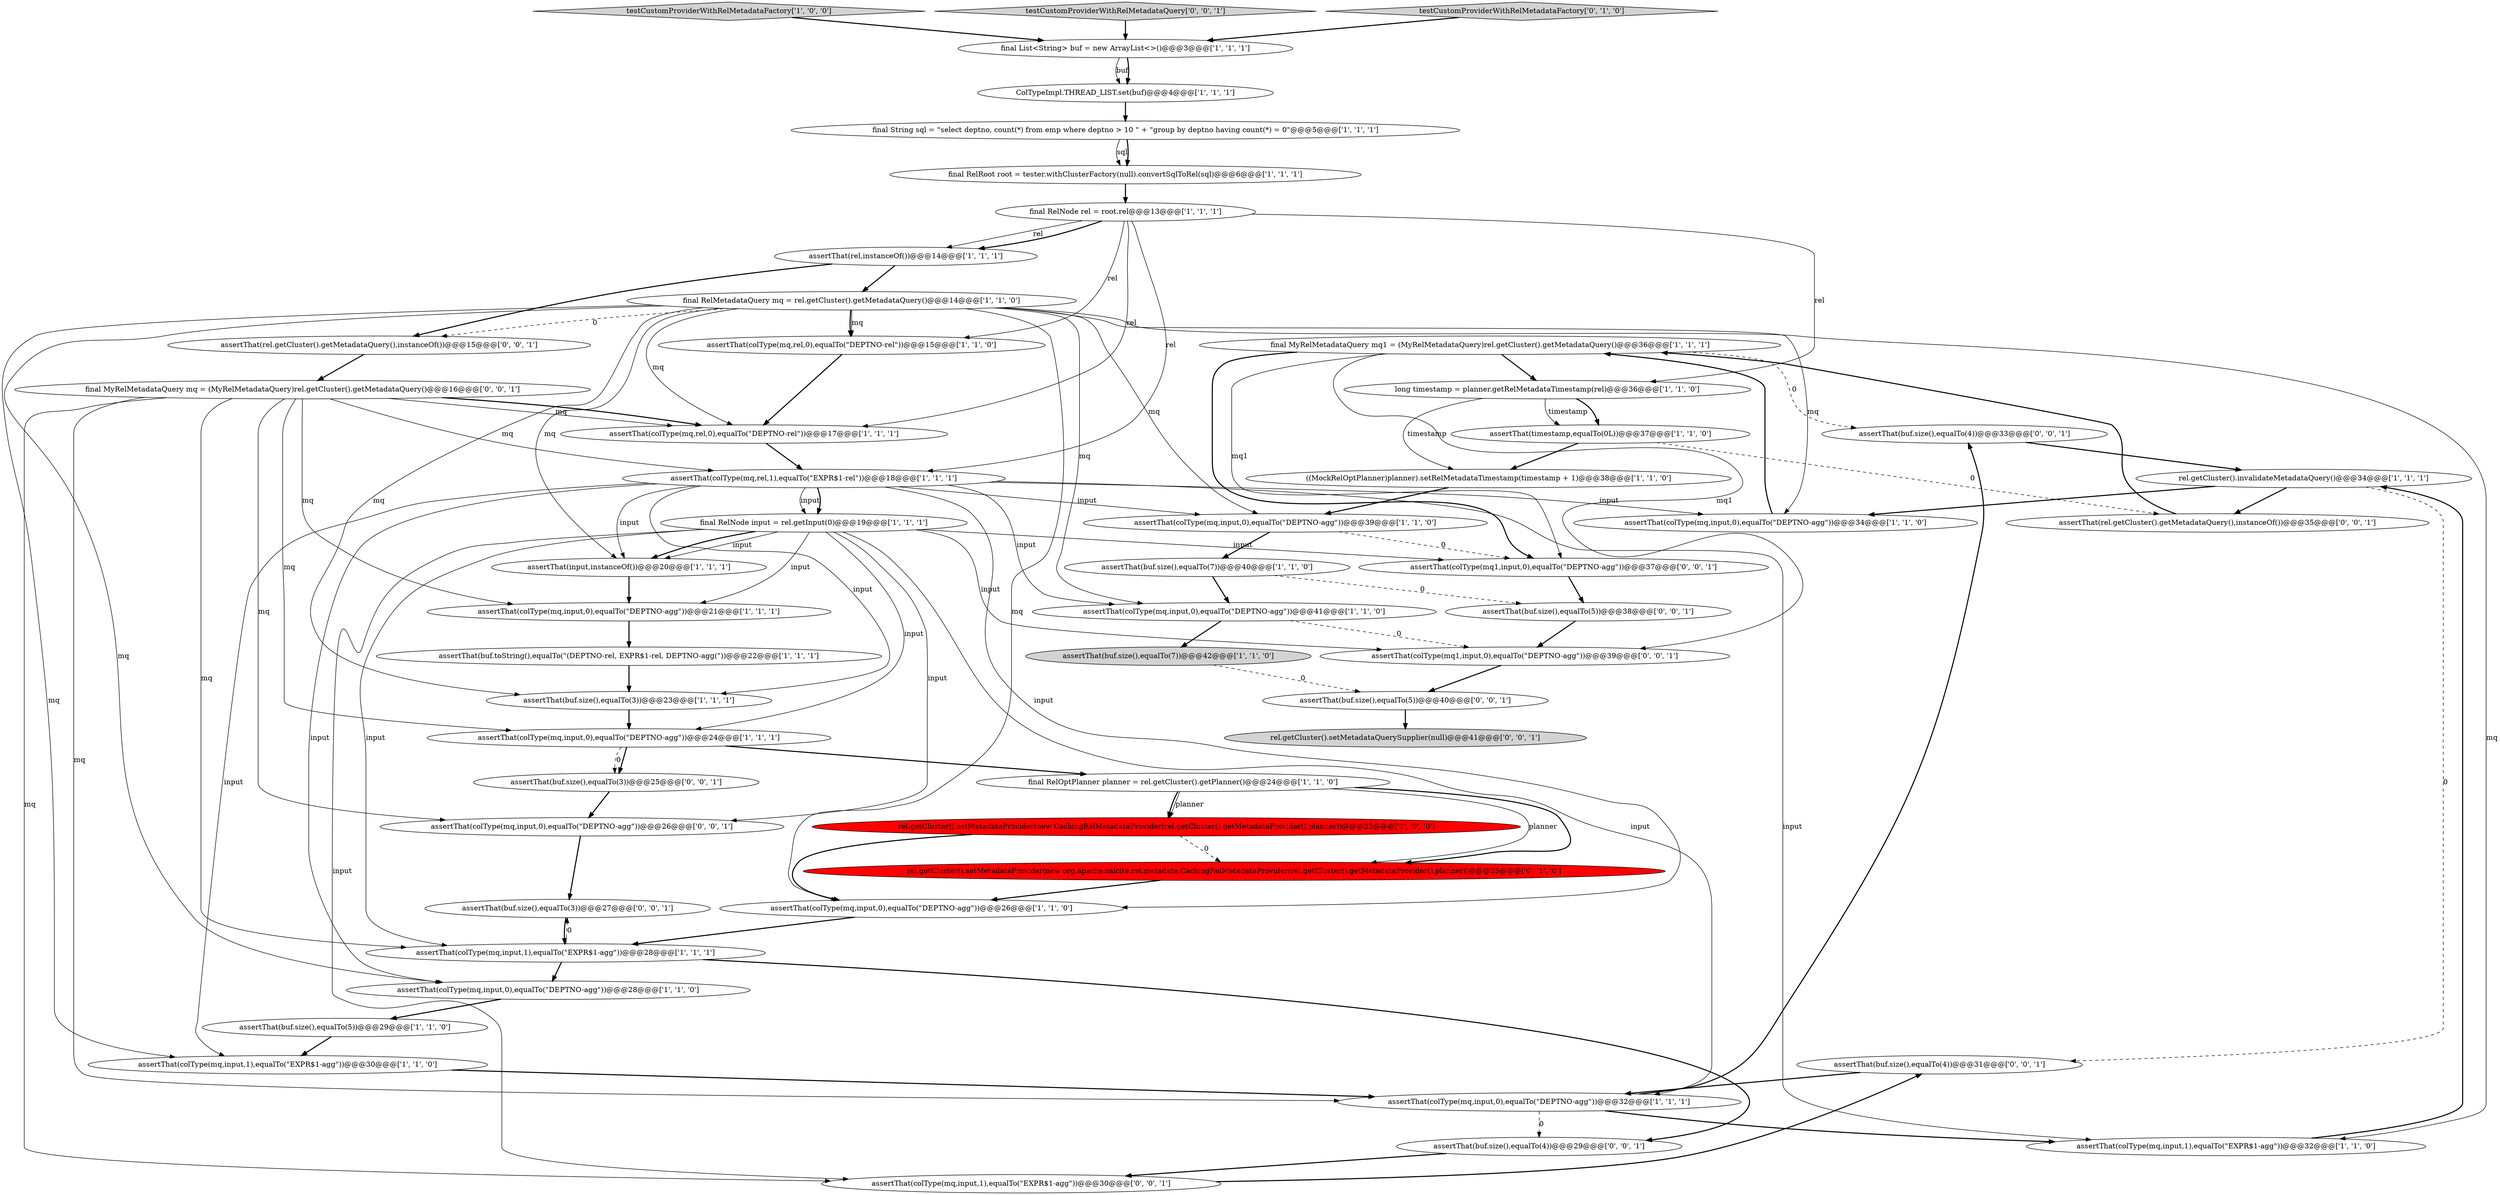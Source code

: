 digraph {
47 [style = filled, label = "assertThat(buf.size(),equalTo(5))@@@40@@@['0', '0', '1']", fillcolor = white, shape = ellipse image = "AAA0AAABBB3BBB"];
24 [style = filled, label = "final RelOptPlanner planner = rel.getCluster().getPlanner()@@@24@@@['1', '1', '0']", fillcolor = white, shape = ellipse image = "AAA0AAABBB1BBB"];
31 [style = filled, label = "assertThat(buf.size(),equalTo(7))@@@40@@@['1', '1', '0']", fillcolor = white, shape = ellipse image = "AAA0AAABBB1BBB"];
32 [style = filled, label = "rel.getCluster().setMetadataProvider(new CachingRelMetadataProvider(rel.getCluster().getMetadataProvider(),planner))@@@25@@@['1', '0', '0']", fillcolor = red, shape = ellipse image = "AAA1AAABBB1BBB"];
52 [style = filled, label = "final MyRelMetadataQuery mq = (MyRelMetadataQuery)rel.getCluster().getMetadataQuery()@@@16@@@['0', '0', '1']", fillcolor = white, shape = ellipse image = "AAA0AAABBB3BBB"];
13 [style = filled, label = "assertThat(buf.size(),equalTo(3))@@@23@@@['1', '1', '1']", fillcolor = white, shape = ellipse image = "AAA0AAABBB1BBB"];
3 [style = filled, label = "assertThat(colType(mq,input,0),equalTo(\"DEPTNO-agg\"))@@@39@@@['1', '1', '0']", fillcolor = white, shape = ellipse image = "AAA0AAABBB1BBB"];
10 [style = filled, label = "assertThat(buf.toString(),equalTo(\"(DEPTNO-rel, EXPR$1-rel, DEPTNO-agg(\"))@@@22@@@['1', '1', '1']", fillcolor = white, shape = ellipse image = "AAA0AAABBB1BBB"];
48 [style = filled, label = "assertThat(colType(mq,input,0),equalTo(\"DEPTNO-agg\"))@@@26@@@['0', '0', '1']", fillcolor = white, shape = ellipse image = "AAA0AAABBB3BBB"];
25 [style = filled, label = "final String sql = \"select deptno, count(*) from emp where deptno > 10 \" + \"group by deptno having count(*) = 0\"@@@5@@@['1', '1', '1']", fillcolor = white, shape = ellipse image = "AAA0AAABBB1BBB"];
49 [style = filled, label = "assertThat(buf.size(),equalTo(3))@@@25@@@['0', '0', '1']", fillcolor = white, shape = ellipse image = "AAA0AAABBB3BBB"];
36 [style = filled, label = "rel.getCluster().setMetadataProvider(new org.apache.calcite.rel.metadata.CachingRelMetadataProvider(rel.getCluster().getMetadataProvider(),planner))@@@25@@@['0', '1', '0']", fillcolor = red, shape = ellipse image = "AAA1AAABBB2BBB"];
27 [style = filled, label = "testCustomProviderWithRelMetadataFactory['1', '0', '0']", fillcolor = lightgray, shape = diamond image = "AAA0AAABBB1BBB"];
8 [style = filled, label = "final RelMetadataQuery mq = rel.getCluster().getMetadataQuery()@@@14@@@['1', '1', '0']", fillcolor = white, shape = ellipse image = "AAA0AAABBB1BBB"];
40 [style = filled, label = "assertThat(colType(mq,input,1),equalTo(\"EXPR$1-agg\"))@@@30@@@['0', '0', '1']", fillcolor = white, shape = ellipse image = "AAA0AAABBB3BBB"];
44 [style = filled, label = "assertThat(buf.size(),equalTo(4))@@@33@@@['0', '0', '1']", fillcolor = white, shape = ellipse image = "AAA0AAABBB3BBB"];
43 [style = filled, label = "assertThat(rel.getCluster().getMetadataQuery(),instanceOf())@@@35@@@['0', '0', '1']", fillcolor = white, shape = ellipse image = "AAA0AAABBB3BBB"];
46 [style = filled, label = "assertThat(colType(mq1,input,0),equalTo(\"DEPTNO-agg\"))@@@39@@@['0', '0', '1']", fillcolor = white, shape = ellipse image = "AAA0AAABBB3BBB"];
30 [style = filled, label = "assertThat(buf.size(),equalTo(7))@@@42@@@['1', '1', '0']", fillcolor = lightgray, shape = ellipse image = "AAA0AAABBB1BBB"];
6 [style = filled, label = "assertThat(colType(mq,input,1),equalTo(\"EXPR$1-agg\"))@@@28@@@['1', '1', '1']", fillcolor = white, shape = ellipse image = "AAA0AAABBB1BBB"];
35 [style = filled, label = "final MyRelMetadataQuery mq1 = (MyRelMetadataQuery)rel.getCluster().getMetadataQuery()@@@36@@@['1', '1', '1']", fillcolor = white, shape = ellipse image = "AAA0AAABBB1BBB"];
1 [style = filled, label = "assertThat(colType(mq,input,0),equalTo(\"DEPTNO-agg\"))@@@34@@@['1', '1', '0']", fillcolor = white, shape = ellipse image = "AAA0AAABBB1BBB"];
16 [style = filled, label = "assertThat(colType(mq,input,0),equalTo(\"DEPTNO-agg\"))@@@26@@@['1', '1', '0']", fillcolor = white, shape = ellipse image = "AAA0AAABBB1BBB"];
14 [style = filled, label = "assertThat(colType(mq,input,0),equalTo(\"DEPTNO-agg\"))@@@21@@@['1', '1', '1']", fillcolor = white, shape = ellipse image = "AAA0AAABBB1BBB"];
22 [style = filled, label = "assertThat(buf.size(),equalTo(5))@@@29@@@['1', '1', '0']", fillcolor = white, shape = ellipse image = "AAA0AAABBB1BBB"];
28 [style = filled, label = "final RelNode input = rel.getInput(0)@@@19@@@['1', '1', '1']", fillcolor = white, shape = ellipse image = "AAA0AAABBB1BBB"];
4 [style = filled, label = "long timestamp = planner.getRelMetadataTimestamp(rel)@@@36@@@['1', '1', '0']", fillcolor = white, shape = ellipse image = "AAA0AAABBB1BBB"];
50 [style = filled, label = "testCustomProviderWithRelMetadataQuery['0', '0', '1']", fillcolor = lightgray, shape = diamond image = "AAA0AAABBB3BBB"];
0 [style = filled, label = "assertThat(colType(mq,input,0),equalTo(\"DEPTNO-agg\"))@@@28@@@['1', '1', '0']", fillcolor = white, shape = ellipse image = "AAA0AAABBB1BBB"];
39 [style = filled, label = "assertThat(rel.getCluster().getMetadataQuery(),instanceOf())@@@15@@@['0', '0', '1']", fillcolor = white, shape = ellipse image = "AAA0AAABBB3BBB"];
18 [style = filled, label = "assertThat(timestamp,equalTo(0L))@@@37@@@['1', '1', '0']", fillcolor = white, shape = ellipse image = "AAA0AAABBB1BBB"];
7 [style = filled, label = "assertThat(rel,instanceOf())@@@14@@@['1', '1', '1']", fillcolor = white, shape = ellipse image = "AAA0AAABBB1BBB"];
51 [style = filled, label = "rel.getCluster().setMetadataQuerySupplier(null)@@@41@@@['0', '0', '1']", fillcolor = lightgray, shape = ellipse image = "AAA0AAABBB3BBB"];
17 [style = filled, label = "rel.getCluster().invalidateMetadataQuery()@@@34@@@['1', '1', '1']", fillcolor = white, shape = ellipse image = "AAA0AAABBB1BBB"];
53 [style = filled, label = "assertThat(buf.size(),equalTo(5))@@@38@@@['0', '0', '1']", fillcolor = white, shape = ellipse image = "AAA0AAABBB3BBB"];
26 [style = filled, label = "assertThat(colType(mq,rel,0),equalTo(\"DEPTNO-rel\"))@@@15@@@['1', '1', '0']", fillcolor = white, shape = ellipse image = "AAA0AAABBB1BBB"];
5 [style = filled, label = "ColTypeImpl.THREAD_LIST.set(buf)@@@4@@@['1', '1', '1']", fillcolor = white, shape = ellipse image = "AAA0AAABBB1BBB"];
20 [style = filled, label = "assertThat(colType(mq,input,0),equalTo(\"DEPTNO-agg\"))@@@32@@@['1', '1', '1']", fillcolor = white, shape = ellipse image = "AAA0AAABBB1BBB"];
29 [style = filled, label = "assertThat(colType(mq,input,1),equalTo(\"EXPR$1-agg\"))@@@30@@@['1', '1', '0']", fillcolor = white, shape = ellipse image = "AAA0AAABBB1BBB"];
34 [style = filled, label = "assertThat(colType(mq,rel,1),equalTo(\"EXPR$1-rel\"))@@@18@@@['1', '1', '1']", fillcolor = white, shape = ellipse image = "AAA0AAABBB1BBB"];
19 [style = filled, label = "((MockRelOptPlanner)planner).setRelMetadataTimestamp(timestamp + 1)@@@38@@@['1', '1', '0']", fillcolor = white, shape = ellipse image = "AAA0AAABBB1BBB"];
12 [style = filled, label = "assertThat(input,instanceOf())@@@20@@@['1', '1', '1']", fillcolor = white, shape = ellipse image = "AAA0AAABBB1BBB"];
9 [style = filled, label = "assertThat(colType(mq,input,0),equalTo(\"DEPTNO-agg\"))@@@41@@@['1', '1', '0']", fillcolor = white, shape = ellipse image = "AAA0AAABBB1BBB"];
45 [style = filled, label = "assertThat(colType(mq1,input,0),equalTo(\"DEPTNO-agg\"))@@@37@@@['0', '0', '1']", fillcolor = white, shape = ellipse image = "AAA0AAABBB3BBB"];
2 [style = filled, label = "final List<String> buf = new ArrayList<>()@@@3@@@['1', '1', '1']", fillcolor = white, shape = ellipse image = "AAA0AAABBB1BBB"];
21 [style = filled, label = "assertThat(colType(mq,input,0),equalTo(\"DEPTNO-agg\"))@@@24@@@['1', '1', '1']", fillcolor = white, shape = ellipse image = "AAA0AAABBB1BBB"];
38 [style = filled, label = "assertThat(buf.size(),equalTo(3))@@@27@@@['0', '0', '1']", fillcolor = white, shape = ellipse image = "AAA0AAABBB3BBB"];
42 [style = filled, label = "assertThat(buf.size(),equalTo(4))@@@31@@@['0', '0', '1']", fillcolor = white, shape = ellipse image = "AAA0AAABBB3BBB"];
41 [style = filled, label = "assertThat(buf.size(),equalTo(4))@@@29@@@['0', '0', '1']", fillcolor = white, shape = ellipse image = "AAA0AAABBB3BBB"];
11 [style = filled, label = "assertThat(colType(mq,input,1),equalTo(\"EXPR$1-agg\"))@@@32@@@['1', '1', '0']", fillcolor = white, shape = ellipse image = "AAA0AAABBB1BBB"];
37 [style = filled, label = "testCustomProviderWithRelMetadataFactory['0', '1', '0']", fillcolor = lightgray, shape = diamond image = "AAA0AAABBB2BBB"];
15 [style = filled, label = "assertThat(colType(mq,rel,0),equalTo(\"DEPTNO-rel\"))@@@17@@@['1', '1', '1']", fillcolor = white, shape = ellipse image = "AAA0AAABBB1BBB"];
23 [style = filled, label = "final RelRoot root = tester.withClusterFactory(null).convertSqlToRel(sql)@@@6@@@['1', '1', '1']", fillcolor = white, shape = ellipse image = "AAA0AAABBB1BBB"];
33 [style = filled, label = "final RelNode rel = root.rel@@@13@@@['1', '1', '1']", fillcolor = white, shape = ellipse image = "AAA0AAABBB1BBB"];
18->43 [style = dashed, label="0"];
8->3 [style = solid, label="mq"];
31->9 [style = bold, label=""];
24->32 [style = bold, label=""];
8->26 [style = solid, label="mq"];
49->48 [style = bold, label=""];
6->38 [style = dashed, label="0"];
50->2 [style = bold, label=""];
21->24 [style = bold, label=""];
7->8 [style = bold, label=""];
8->1 [style = solid, label="mq"];
28->6 [style = solid, label="input"];
28->45 [style = solid, label="input"];
23->33 [style = bold, label=""];
8->11 [style = solid, label="mq"];
33->7 [style = solid, label="rel"];
32->36 [style = dashed, label="0"];
43->35 [style = bold, label=""];
26->15 [style = bold, label=""];
6->41 [style = bold, label=""];
47->51 [style = bold, label=""];
35->45 [style = bold, label=""];
8->12 [style = solid, label="mq"];
9->46 [style = dashed, label="0"];
19->3 [style = bold, label=""];
27->2 [style = bold, label=""];
8->13 [style = solid, label="mq"];
52->6 [style = solid, label="mq"];
33->7 [style = bold, label=""];
8->16 [style = solid, label="mq"];
34->9 [style = solid, label="input"];
15->34 [style = bold, label=""];
33->4 [style = solid, label="rel"];
34->12 [style = solid, label="input"];
16->6 [style = bold, label=""];
25->23 [style = solid, label="sql"];
18->19 [style = bold, label=""];
14->10 [style = bold, label=""];
52->21 [style = solid, label="mq"];
1->35 [style = bold, label=""];
4->18 [style = bold, label=""];
34->28 [style = solid, label="input"];
34->13 [style = solid, label="input"];
52->15 [style = solid, label="mq"];
34->11 [style = solid, label="input"];
44->17 [style = bold, label=""];
5->25 [style = bold, label=""];
24->36 [style = solid, label="planner"];
38->6 [style = bold, label=""];
2->5 [style = solid, label="buf"];
34->3 [style = solid, label="input"];
29->20 [style = bold, label=""];
39->52 [style = bold, label=""];
20->41 [style = dashed, label="0"];
33->34 [style = solid, label="rel"];
12->14 [style = bold, label=""];
52->14 [style = solid, label="mq"];
36->16 [style = bold, label=""];
34->1 [style = solid, label="input"];
11->17 [style = bold, label=""];
4->19 [style = solid, label="timestamp"];
28->46 [style = solid, label="input"];
4->18 [style = solid, label="timestamp"];
52->15 [style = bold, label=""];
17->1 [style = bold, label=""];
34->29 [style = solid, label="input"];
52->20 [style = solid, label="mq"];
8->0 [style = solid, label="mq"];
22->29 [style = bold, label=""];
45->53 [style = bold, label=""];
28->20 [style = solid, label="input"];
28->12 [style = bold, label=""];
32->16 [style = bold, label=""];
17->42 [style = dashed, label="0"];
52->48 [style = solid, label="mq"];
30->47 [style = dashed, label="0"];
28->12 [style = solid, label="input"];
17->43 [style = bold, label=""];
34->28 [style = bold, label=""];
53->46 [style = bold, label=""];
31->53 [style = dashed, label="0"];
10->13 [style = bold, label=""];
41->40 [style = bold, label=""];
7->39 [style = bold, label=""];
3->45 [style = dashed, label="0"];
28->21 [style = solid, label="input"];
21->49 [style = bold, label=""];
37->2 [style = bold, label=""];
28->14 [style = solid, label="input"];
34->0 [style = solid, label="input"];
33->26 [style = solid, label="rel"];
33->15 [style = solid, label="rel"];
2->5 [style = bold, label=""];
20->11 [style = bold, label=""];
52->34 [style = solid, label="mq"];
25->23 [style = bold, label=""];
3->31 [style = bold, label=""];
42->20 [style = bold, label=""];
9->30 [style = bold, label=""];
6->0 [style = bold, label=""];
46->47 [style = bold, label=""];
8->15 [style = solid, label="mq"];
35->4 [style = bold, label=""];
20->44 [style = bold, label=""];
35->44 [style = dashed, label="0"];
24->36 [style = bold, label=""];
8->9 [style = solid, label="mq"];
8->29 [style = solid, label="mq"];
48->38 [style = bold, label=""];
24->32 [style = solid, label="planner"];
8->39 [style = dashed, label="0"];
0->22 [style = bold, label=""];
52->40 [style = solid, label="mq"];
21->49 [style = dashed, label="0"];
28->40 [style = solid, label="input"];
28->48 [style = solid, label="input"];
34->16 [style = solid, label="input"];
13->21 [style = bold, label=""];
35->46 [style = solid, label="mq1"];
35->45 [style = solid, label="mq1"];
40->42 [style = bold, label=""];
8->26 [style = bold, label=""];
}
